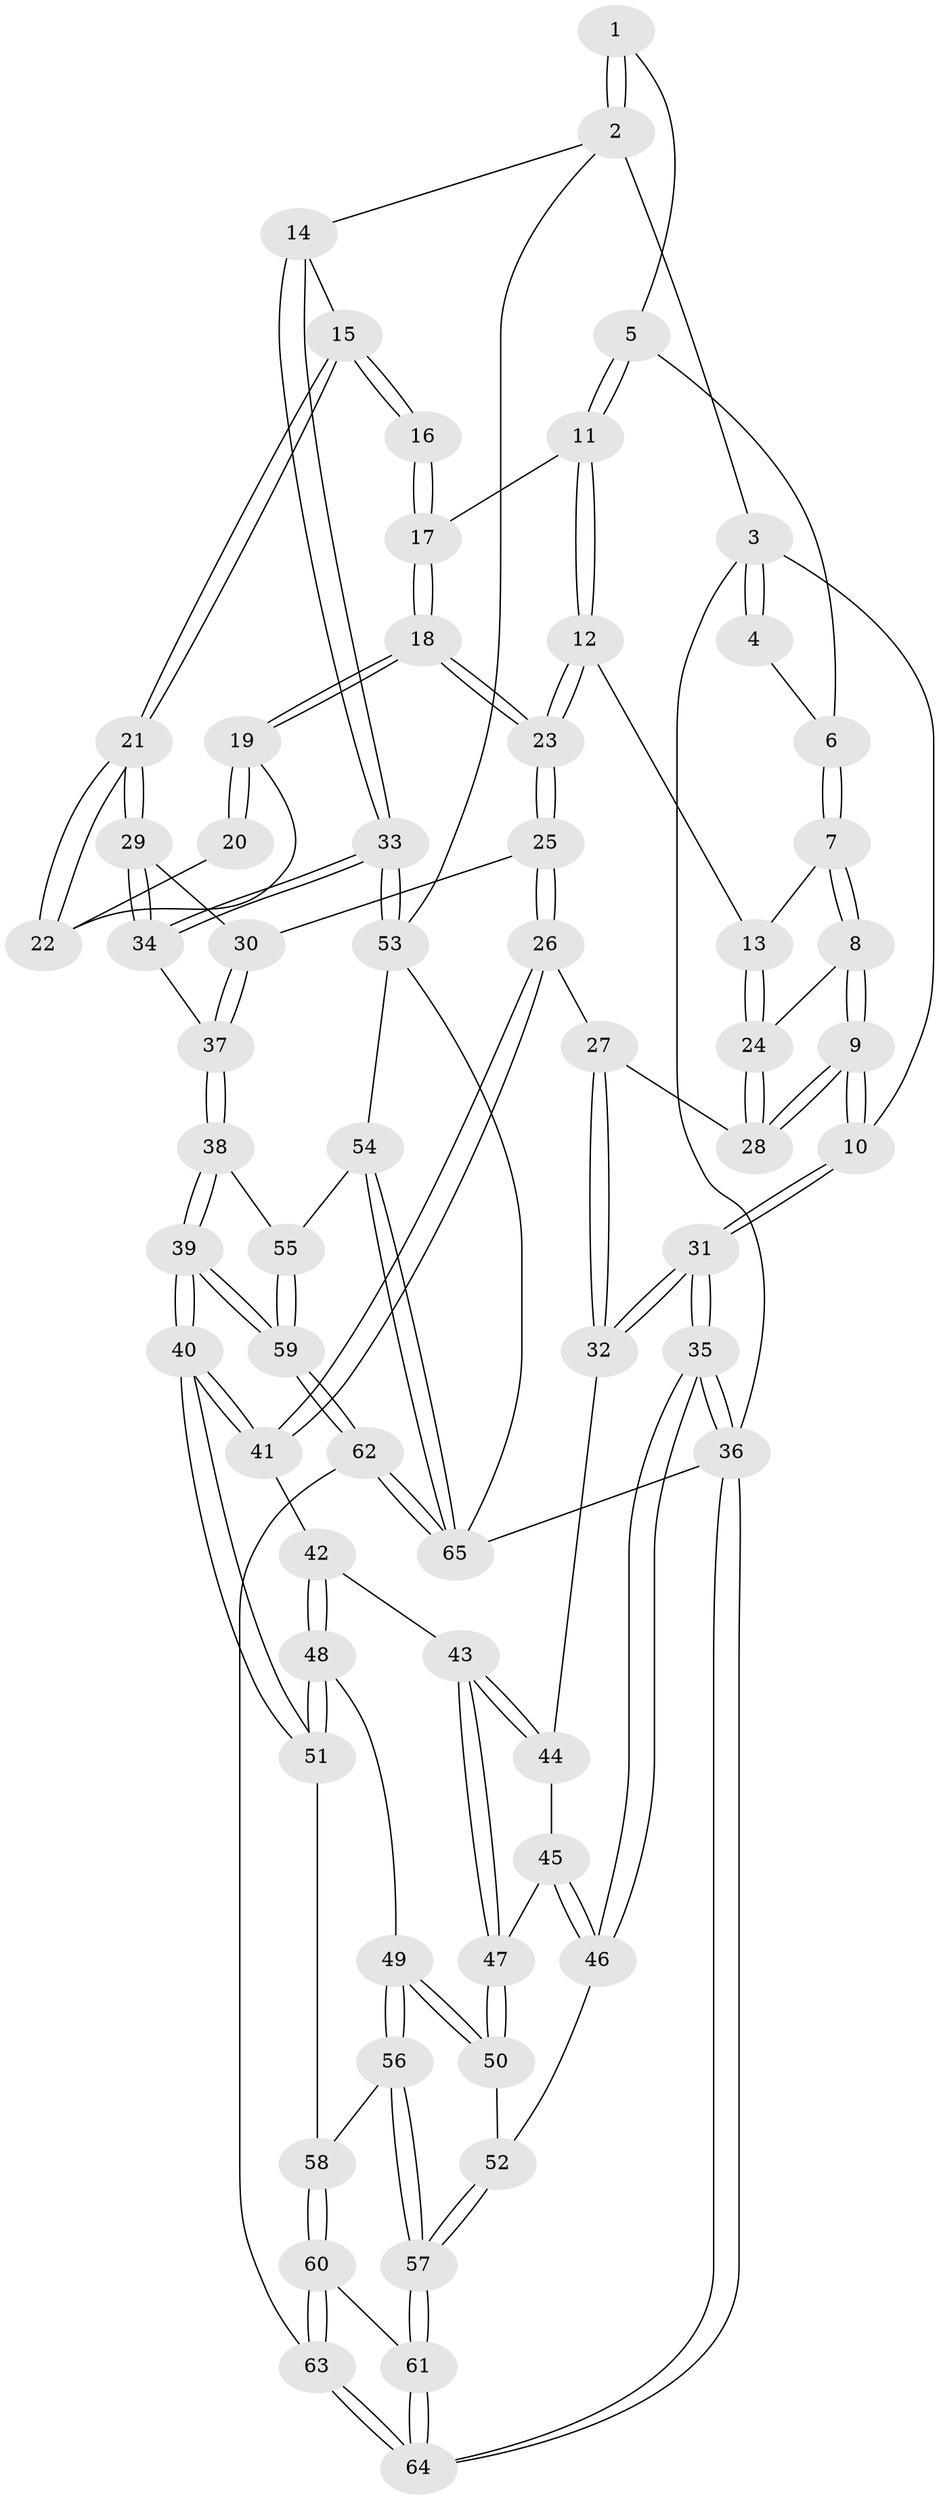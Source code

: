 // coarse degree distribution, {6: 0.10526315789473684, 1: 0.05263157894736842, 4: 0.3157894736842105, 7: 0.10526315789473684, 3: 0.21052631578947367, 2: 0.05263157894736842, 5: 0.15789473684210525}
// Generated by graph-tools (version 1.1) at 2025/21/03/04/25 18:21:10]
// undirected, 65 vertices, 159 edges
graph export_dot {
graph [start="1"]
  node [color=gray90,style=filled];
  1 [pos="+0.4284139180968348+0"];
  2 [pos="+1+0"];
  3 [pos="+0+0"];
  4 [pos="+0+0"];
  5 [pos="+0.4225085627968401+0"];
  6 [pos="+0.17197703636298758+0.10489181189816908"];
  7 [pos="+0.1528720481490401+0.21198665283141296"];
  8 [pos="+0+0.11513649425713826"];
  9 [pos="+0+0.05142623497971064"];
  10 [pos="+0+0.043154375544305484"];
  11 [pos="+0.4288163069202699+0.04278723981539654"];
  12 [pos="+0.20452147164720633+0.23315535011675345"];
  13 [pos="+0.16232850589891518+0.2227011133436622"];
  14 [pos="+1+0"];
  15 [pos="+0.8434220534435839+0.17539185676019514"];
  16 [pos="+0.6243816992073831+0.17791167353346557"];
  17 [pos="+0.456715082826804+0.1138289286158714"];
  18 [pos="+0.438872580969166+0.3309935003385904"];
  19 [pos="+0.4528274270161935+0.3319837720292635"];
  20 [pos="+0.6144760300928006+0.2030292957789927"];
  21 [pos="+0.6879653807939112+0.38671470336838376"];
  22 [pos="+0.5655789768856885+0.3414710481466195"];
  23 [pos="+0.36824700062849874+0.4023841259952433"];
  24 [pos="+0.0967246192234089+0.35953482656350066"];
  25 [pos="+0.35772922173268346+0.4454374212621657"];
  26 [pos="+0.3456746766914136+0.45515541390628567"];
  27 [pos="+0.09193027033020569+0.38701232961533755"];
  28 [pos="+0.09201201657576315+0.3862204189764676"];
  29 [pos="+0.7015359098460459+0.49331269488597596"];
  30 [pos="+0.4040617999120927+0.4802519436667866"];
  31 [pos="+0+0.5022377640970891"];
  32 [pos="+0+0.4942612653856068"];
  33 [pos="+0.8981306146300688+0.6793382108589253"];
  34 [pos="+0.7316926212001503+0.5627766983723083"];
  35 [pos="+0+0.7637097303475554"];
  36 [pos="+0+1"];
  37 [pos="+0.5262747386272647+0.6422800131588655"];
  38 [pos="+0.5159347380885054+0.672172629885801"];
  39 [pos="+0.34958656605009125+0.7873023252814424"];
  40 [pos="+0.3489504196182326+0.7869897725094558"];
  41 [pos="+0.2881039811328228+0.540578480744837"];
  42 [pos="+0.1733823959952789+0.5770308196842143"];
  43 [pos="+0.09273963833942891+0.5558005884038452"];
  44 [pos="+0.04569238518849982+0.5281967463339053"];
  45 [pos="+0.030610251603536375+0.6563278295253778"];
  46 [pos="+0+0.7499670118053344"];
  47 [pos="+0.06311118954734375+0.6941232936086109"];
  48 [pos="+0.16360491484067358+0.6580149147601128"];
  49 [pos="+0.13109912058696963+0.7331783421955833"];
  50 [pos="+0.0626314285143446+0.7260378207847745"];
  51 [pos="+0.33020342392311947+0.7903218328305612"];
  52 [pos="+0.05472473292492897+0.7297893234262858"];
  53 [pos="+0.9086211360803553+0.7078406203255079"];
  54 [pos="+0.6938397825892416+0.8307084305452899"];
  55 [pos="+0.5952094579712698+0.7864713563506548"];
  56 [pos="+0.14482991974005152+0.7526513199655742"];
  57 [pos="+0.07354249402591535+0.8805145524897741"];
  58 [pos="+0.25887674999810484+0.8121481239545788"];
  59 [pos="+0.4093653528639757+0.8881931428687111"];
  60 [pos="+0.2170636597116342+0.8612421006361638"];
  61 [pos="+0.04569392767759627+0.9954918027874498"];
  62 [pos="+0.4794573111854149+1"];
  63 [pos="+0.36686958145689974+1"];
  64 [pos="+0+1"];
  65 [pos="+0.5246999667261631+1"];
  1 -- 2;
  1 -- 2;
  1 -- 5;
  2 -- 3;
  2 -- 14;
  2 -- 53;
  3 -- 4;
  3 -- 4;
  3 -- 10;
  3 -- 36;
  4 -- 6;
  5 -- 6;
  5 -- 11;
  5 -- 11;
  6 -- 7;
  6 -- 7;
  7 -- 8;
  7 -- 8;
  7 -- 13;
  8 -- 9;
  8 -- 9;
  8 -- 24;
  9 -- 10;
  9 -- 10;
  9 -- 28;
  9 -- 28;
  10 -- 31;
  10 -- 31;
  11 -- 12;
  11 -- 12;
  11 -- 17;
  12 -- 13;
  12 -- 23;
  12 -- 23;
  13 -- 24;
  13 -- 24;
  14 -- 15;
  14 -- 33;
  14 -- 33;
  15 -- 16;
  15 -- 16;
  15 -- 21;
  15 -- 21;
  16 -- 17;
  16 -- 17;
  17 -- 18;
  17 -- 18;
  18 -- 19;
  18 -- 19;
  18 -- 23;
  18 -- 23;
  19 -- 20;
  19 -- 20;
  19 -- 22;
  20 -- 22;
  21 -- 22;
  21 -- 22;
  21 -- 29;
  21 -- 29;
  23 -- 25;
  23 -- 25;
  24 -- 28;
  24 -- 28;
  25 -- 26;
  25 -- 26;
  25 -- 30;
  26 -- 27;
  26 -- 41;
  26 -- 41;
  27 -- 28;
  27 -- 32;
  27 -- 32;
  29 -- 30;
  29 -- 34;
  29 -- 34;
  30 -- 37;
  30 -- 37;
  31 -- 32;
  31 -- 32;
  31 -- 35;
  31 -- 35;
  32 -- 44;
  33 -- 34;
  33 -- 34;
  33 -- 53;
  33 -- 53;
  34 -- 37;
  35 -- 36;
  35 -- 36;
  35 -- 46;
  35 -- 46;
  36 -- 64;
  36 -- 64;
  36 -- 65;
  37 -- 38;
  37 -- 38;
  38 -- 39;
  38 -- 39;
  38 -- 55;
  39 -- 40;
  39 -- 40;
  39 -- 59;
  39 -- 59;
  40 -- 41;
  40 -- 41;
  40 -- 51;
  40 -- 51;
  41 -- 42;
  42 -- 43;
  42 -- 48;
  42 -- 48;
  43 -- 44;
  43 -- 44;
  43 -- 47;
  43 -- 47;
  44 -- 45;
  45 -- 46;
  45 -- 46;
  45 -- 47;
  46 -- 52;
  47 -- 50;
  47 -- 50;
  48 -- 49;
  48 -- 51;
  48 -- 51;
  49 -- 50;
  49 -- 50;
  49 -- 56;
  49 -- 56;
  50 -- 52;
  51 -- 58;
  52 -- 57;
  52 -- 57;
  53 -- 54;
  53 -- 65;
  54 -- 55;
  54 -- 65;
  54 -- 65;
  55 -- 59;
  55 -- 59;
  56 -- 57;
  56 -- 57;
  56 -- 58;
  57 -- 61;
  57 -- 61;
  58 -- 60;
  58 -- 60;
  59 -- 62;
  59 -- 62;
  60 -- 61;
  60 -- 63;
  60 -- 63;
  61 -- 64;
  61 -- 64;
  62 -- 63;
  62 -- 65;
  62 -- 65;
  63 -- 64;
  63 -- 64;
}
